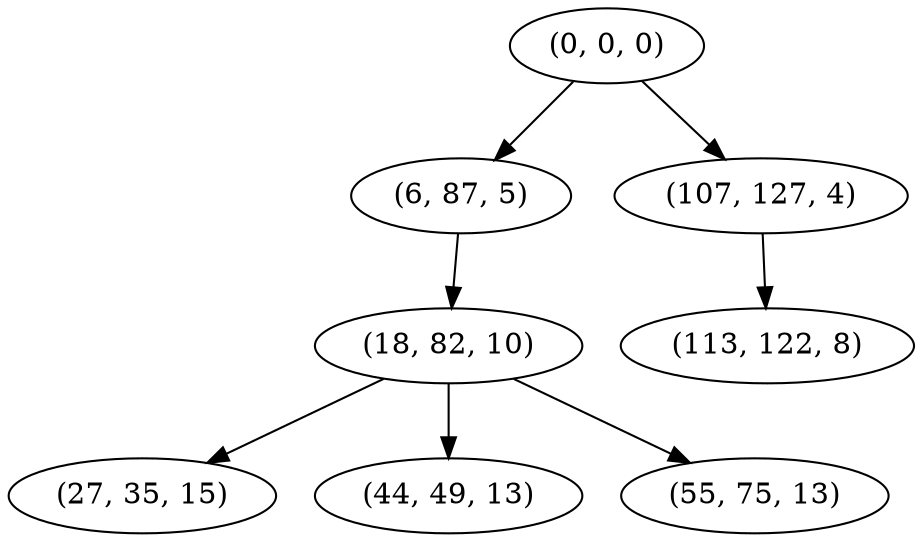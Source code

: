 digraph tree {
    "(0, 0, 0)";
    "(6, 87, 5)";
    "(18, 82, 10)";
    "(27, 35, 15)";
    "(44, 49, 13)";
    "(55, 75, 13)";
    "(107, 127, 4)";
    "(113, 122, 8)";
    "(0, 0, 0)" -> "(6, 87, 5)";
    "(0, 0, 0)" -> "(107, 127, 4)";
    "(6, 87, 5)" -> "(18, 82, 10)";
    "(18, 82, 10)" -> "(27, 35, 15)";
    "(18, 82, 10)" -> "(44, 49, 13)";
    "(18, 82, 10)" -> "(55, 75, 13)";
    "(107, 127, 4)" -> "(113, 122, 8)";
}
